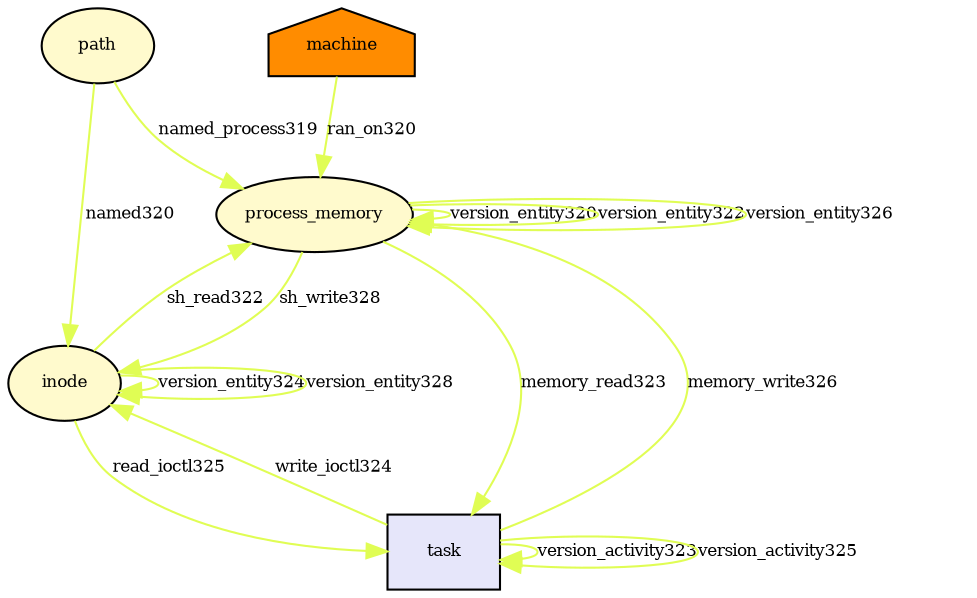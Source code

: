 digraph RGL__DirectedAdjacencyGraph {path[fontsize = 8,label = "path",shape = ellipse, fillcolor="#fffacd", style = filled]

process_memory[fontsize = 8,label = "process_memory",shape = ellipse, fillcolor="#fffacd", style = filled]

path -> process_memory[fontsize = 8,label = "named_process319", color="#e0fd54"]

process_memory -> process_memory[fontsize = 8,label = "version_entity320", color="#e0fd54"]

machine[fontsize = 8,label = "machine",shape = house, fillcolor="#ff8c00", style = filled]

machine -> process_memory[fontsize = 8,label = "ran_on320", color="#e0fd54"]

inode[fontsize = 8,label = "inode",shape = ellipse, fillcolor="#fffacd", style = filled]

path -> inode[fontsize = 8,label = "named320", color="#e0fd54"]

process_memory -> process_memory[fontsize = 8,label = "version_entity322", color="#e0fd54"]

inode -> process_memory[fontsize = 8,label = "sh_read322", color="#e0fd54"]

task[fontsize = 8,label = "task",shape = rectangle, fillcolor="#e6e6fa", style = filled]

task -> task[fontsize = 8,label = "version_activity323", color="#e0fd54"]

process_memory -> task[fontsize = 8,label = "memory_read323", color="#e0fd54"]

inode -> inode[fontsize = 8,label = "version_entity324", color="#e0fd54"]

task -> inode[fontsize = 8,label = "write_ioctl324", color="#e0fd54"]

task -> task[fontsize = 8,label = "version_activity325", color="#e0fd54"]

inode -> task[fontsize = 8,label = "read_ioctl325", color="#e0fd54"]

process_memory -> process_memory[fontsize = 8,label = "version_entity326", color="#e0fd54"]

task -> process_memory[fontsize = 8,label = "memory_write326", color="#e0fd54"]

inode -> inode[fontsize = 8,label = "version_entity328", color="#e0fd54"]

process_memory -> inode[fontsize = 8,label = "sh_write328", color="#e0fd54"]

}